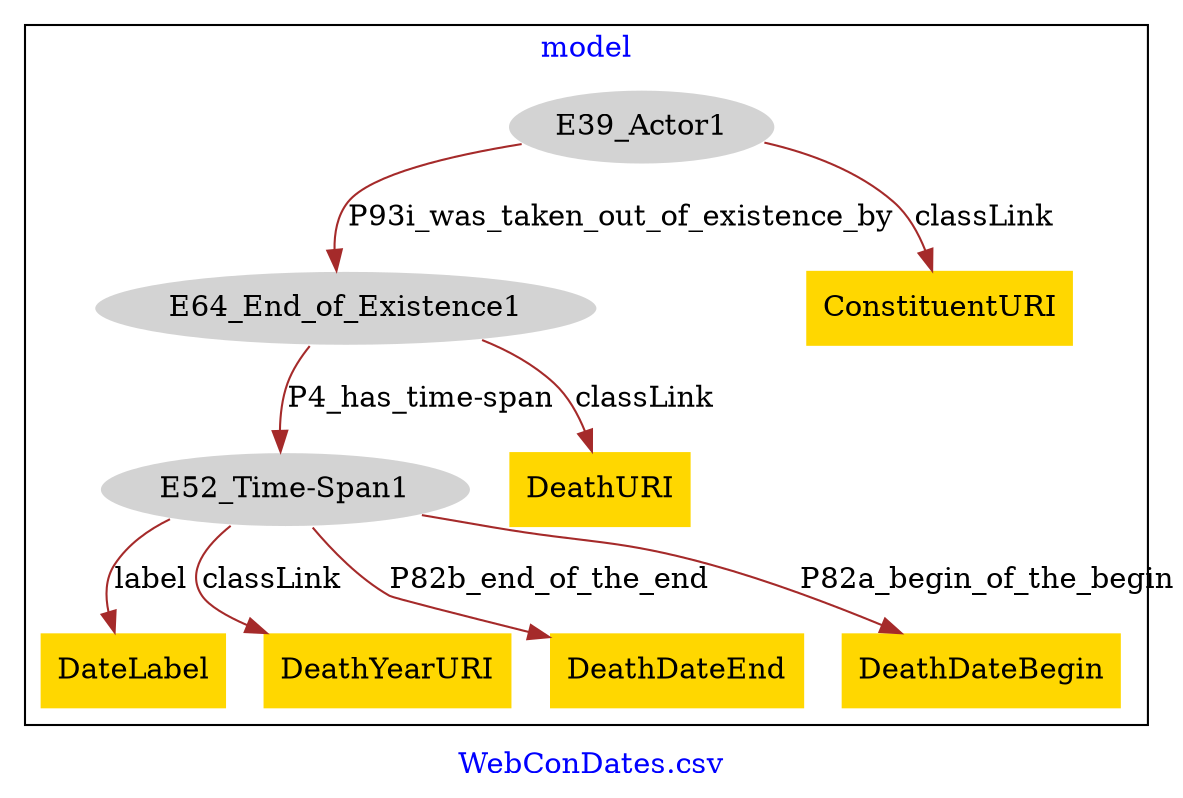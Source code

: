 digraph n0 {
fontcolor="blue"
remincross="true"
label="WebConDates.csv"
subgraph cluster {
label="model"
n2[style="filled",color="white",fillcolor="lightgray",label="E39_Actor1"];
n3[style="filled",color="white",fillcolor="lightgray",label="E64_End_of_Existence1"];
n4[style="filled",color="white",fillcolor="lightgray",label="E52_Time-Span1"];
n5[shape="plaintext",style="filled",fillcolor="gold",label="DateLabel"];
n6[shape="plaintext",style="filled",fillcolor="gold",label="DeathURI"];
n7[shape="plaintext",style="filled",fillcolor="gold",label="DeathYearURI"];
n8[shape="plaintext",style="filled",fillcolor="gold",label="ConstituentURI"];
n9[shape="plaintext",style="filled",fillcolor="gold",label="DeathDateEnd"];
n10[shape="plaintext",style="filled",fillcolor="gold",label="DeathDateBegin"];
}
n2 -> n3[color="brown",fontcolor="black",label="P93i_was_taken_out_of_existence_by"]
n3 -> n4[color="brown",fontcolor="black",label="P4_has_time-span"]
n4 -> n5[color="brown",fontcolor="black",label="label"]
n3 -> n6[color="brown",fontcolor="black",label="classLink"]
n4 -> n7[color="brown",fontcolor="black",label="classLink"]
n2 -> n8[color="brown",fontcolor="black",label="classLink"]
n4 -> n9[color="brown",fontcolor="black",label="P82b_end_of_the_end"]
n4 -> n10[color="brown",fontcolor="black",label="P82a_begin_of_the_begin"]
}
